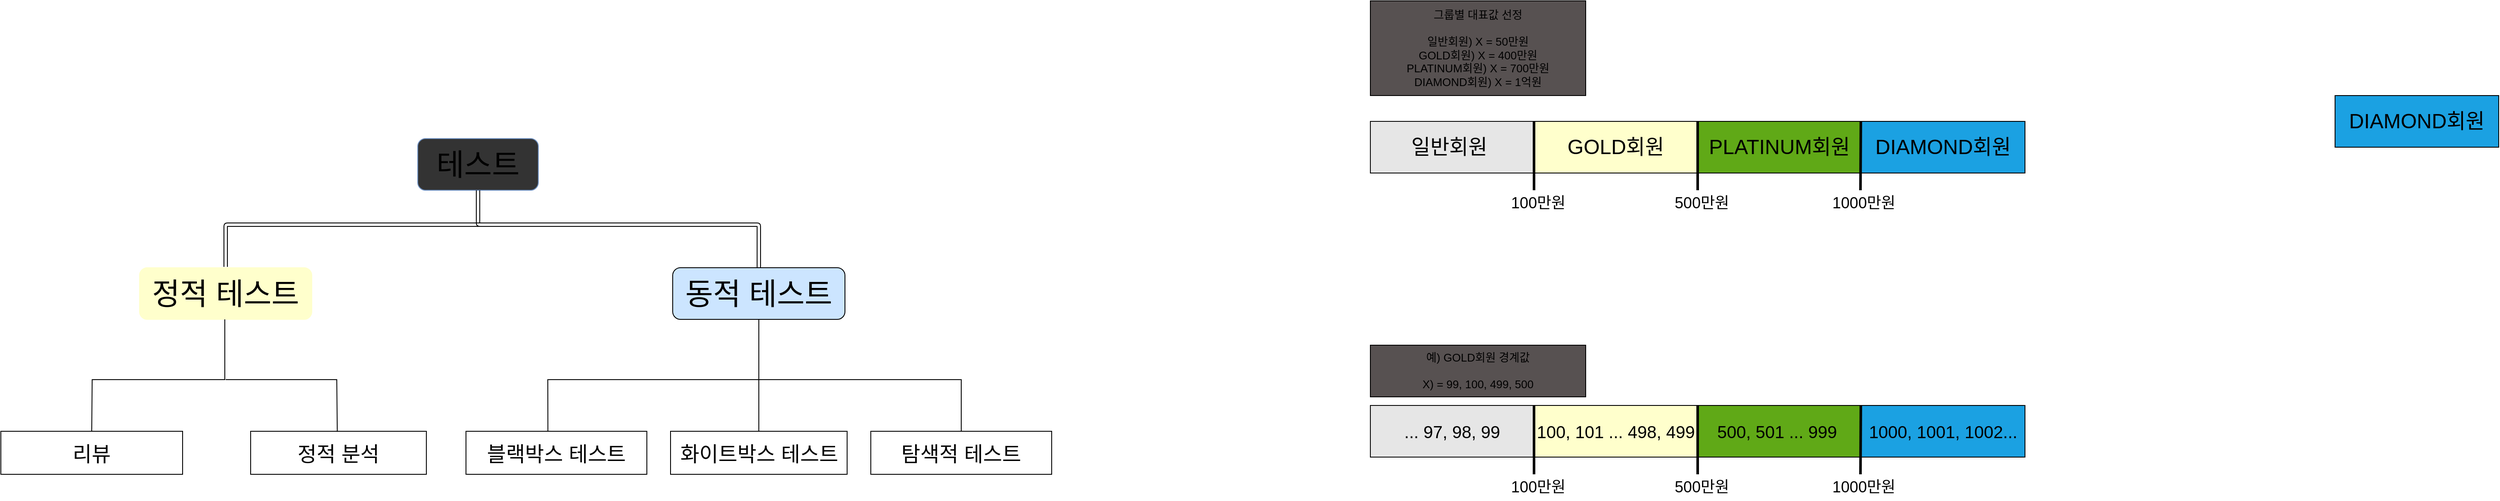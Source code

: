 <mxfile>
    <diagram id="Dw0ZGY0rXRj3lTV4KqRN" name="페이지-1">
        <mxGraphModel dx="2069" dy="496" grid="1" gridSize="10" guides="1" tooltips="1" connect="1" arrows="1" fold="1" page="1" pageScale="1" pageWidth="827" pageHeight="1169" math="0" shadow="0">
            <root>
                <mxCell id="0"/>
                <mxCell id="1" parent="0"/>
                <mxCell id="2" value="&lt;font style=&quot;font-size: 35px;&quot;&gt;테스트&lt;/font&gt;" style="rounded=1;whiteSpace=wrap;html=1;fillColor=#333333;strokeColor=#6c8ebf;" parent="1" vertex="1">
                    <mxGeometry x="344" y="260" width="140" height="60" as="geometry"/>
                </mxCell>
                <mxCell id="3" value="&lt;span style=&quot;font-size: 35px;&quot;&gt;정적 테스트&lt;/span&gt;" style="rounded=1;whiteSpace=wrap;html=1;fillColor=#FFFFCC;strokeColor=#FFFFCC;" parent="1" vertex="1">
                    <mxGeometry x="21" y="410" width="200" height="60" as="geometry"/>
                </mxCell>
                <mxCell id="4" value="&lt;font style=&quot;font-size: 35px;&quot;&gt;동적 테스트&lt;/font&gt;" style="rounded=1;whiteSpace=wrap;html=1;fillColor=#CCE5FF;" parent="1" vertex="1">
                    <mxGeometry x="640" y="410" width="200" height="60" as="geometry"/>
                </mxCell>
                <mxCell id="12" value="" style="shape=link;html=1;fontSize=35;exitX=0.5;exitY=1;exitDx=0;exitDy=0;entryX=0.5;entryY=0;entryDx=0;entryDy=0;" parent="1" source="2" target="4" edge="1">
                    <mxGeometry width="100" relative="1" as="geometry">
                        <mxPoint x="430" y="370" as="sourcePoint"/>
                        <mxPoint x="680" y="360" as="targetPoint"/>
                        <Array as="points">
                            <mxPoint x="414" y="360"/>
                            <mxPoint x="740" y="360"/>
                        </Array>
                    </mxGeometry>
                </mxCell>
                <mxCell id="13" value="" style="shape=link;html=1;fontSize=35;exitX=0.5;exitY=-0.016;exitDx=0;exitDy=0;exitPerimeter=0;" parent="1" source="3" edge="1">
                    <mxGeometry width="100" relative="1" as="geometry">
                        <mxPoint x="90" y="360" as="sourcePoint"/>
                        <mxPoint x="420" y="360" as="targetPoint"/>
                        <Array as="points">
                            <mxPoint x="121" y="360"/>
                        </Array>
                    </mxGeometry>
                </mxCell>
                <mxCell id="18" value="&lt;p style=&quot;line-height: 68%;&quot;&gt;&lt;font style=&quot;font-size: 24px;&quot;&gt;정적 분석&lt;/font&gt;&lt;/p&gt;" style="rounded=0;whiteSpace=wrap;html=1;fontSize=36;" parent="1" vertex="1">
                    <mxGeometry x="150" y="600" width="204" height="50" as="geometry"/>
                </mxCell>
                <mxCell id="19" value="&lt;p style=&quot;line-height: 68%;&quot;&gt;&lt;span style=&quot;font-size: 24px;&quot;&gt;리뷰&lt;/span&gt;&lt;/p&gt;" style="rounded=0;whiteSpace=wrap;html=1;fontSize=36;" parent="1" vertex="1">
                    <mxGeometry x="-140" y="600" width="211" height="50" as="geometry"/>
                </mxCell>
                <mxCell id="20" value="" style="endArrow=none;html=1;fontSize=24;exitX=0.5;exitY=0;exitDx=0;exitDy=0;rounded=0;" parent="1" source="19" edge="1">
                    <mxGeometry width="50" height="50" relative="1" as="geometry">
                        <mxPoint x="-9" y="510" as="sourcePoint"/>
                        <mxPoint x="120" y="470" as="targetPoint"/>
                        <Array as="points">
                            <mxPoint x="-34" y="540"/>
                            <mxPoint x="120" y="540"/>
                        </Array>
                    </mxGeometry>
                </mxCell>
                <mxCell id="21" value="" style="endArrow=none;html=1;rounded=0;fontSize=24;entryX=0.493;entryY=0.012;entryDx=0;entryDy=0;entryPerimeter=0;" parent="1" target="18" edge="1">
                    <mxGeometry width="50" height="50" relative="1" as="geometry">
                        <mxPoint x="121" y="540" as="sourcePoint"/>
                        <mxPoint x="351" y="530" as="targetPoint"/>
                        <Array as="points">
                            <mxPoint x="250" y="540"/>
                        </Array>
                    </mxGeometry>
                </mxCell>
                <mxCell id="28" value="&lt;p style=&quot;line-height: 68%;&quot;&gt;&lt;span style=&quot;font-size: 24px;&quot;&gt;블랙박스 테스트&lt;/span&gt;&lt;/p&gt;" style="rounded=0;whiteSpace=wrap;html=1;fontSize=36;" parent="1" vertex="1">
                    <mxGeometry x="400" y="600" width="210" height="50" as="geometry"/>
                </mxCell>
                <mxCell id="29" value="&lt;p style=&quot;line-height: 68%;&quot;&gt;&lt;span style=&quot;font-size: 24px;&quot;&gt;화이트박스 테스트&lt;/span&gt;&lt;/p&gt;" style="rounded=0;whiteSpace=wrap;html=1;fontSize=36;" parent="1" vertex="1">
                    <mxGeometry x="637.5" y="600" width="205" height="50" as="geometry"/>
                </mxCell>
                <mxCell id="30" value="&lt;p style=&quot;line-height: 68%;&quot;&gt;&lt;font style=&quot;font-size: 24px;&quot;&gt;탐색적 테스트&lt;/font&gt;&lt;/p&gt;" style="rounded=0;whiteSpace=wrap;html=1;fontSize=36;" parent="1" vertex="1">
                    <mxGeometry x="870" y="600" width="210" height="50" as="geometry"/>
                </mxCell>
                <mxCell id="33" value="" style="endArrow=none;html=1;rounded=0;fontSize=18;entryX=0.5;entryY=1;entryDx=0;entryDy=0;exitX=0.453;exitY=-0.011;exitDx=0;exitDy=0;exitPerimeter=0;" parent="1" source="28" target="4" edge="1">
                    <mxGeometry width="50" height="50" relative="1" as="geometry">
                        <mxPoint x="440" y="540" as="sourcePoint"/>
                        <mxPoint x="690" y="490" as="targetPoint"/>
                        <Array as="points">
                            <mxPoint x="495" y="540"/>
                            <mxPoint x="740" y="540"/>
                        </Array>
                    </mxGeometry>
                </mxCell>
                <mxCell id="34" value="" style="endArrow=none;html=1;rounded=0;fontSize=18;exitX=0.5;exitY=0;exitDx=0;exitDy=0;" parent="1" source="29" edge="1">
                    <mxGeometry width="50" height="50" relative="1" as="geometry">
                        <mxPoint x="750" y="610" as="sourcePoint"/>
                        <mxPoint x="740" y="540" as="targetPoint"/>
                    </mxGeometry>
                </mxCell>
                <mxCell id="35" value="" style="endArrow=none;html=1;rounded=0;fontSize=18;entryX=0.5;entryY=0;entryDx=0;entryDy=0;" parent="1" target="30" edge="1">
                    <mxGeometry width="50" height="50" relative="1" as="geometry">
                        <mxPoint x="740" y="540" as="sourcePoint"/>
                        <mxPoint x="1110" y="540" as="targetPoint"/>
                        <Array as="points">
                            <mxPoint x="975" y="540"/>
                        </Array>
                    </mxGeometry>
                </mxCell>
                <mxCell id="36" value="&lt;font style=&quot;font-size: 24px;&quot;&gt;일반회원&amp;nbsp;&lt;/font&gt;" style="rounded=0;whiteSpace=wrap;html=1;fillColor=#E6E6E6;fontColor=#000000;strokeColor=#080808;" vertex="1" parent="1">
                    <mxGeometry x="1450" y="240" width="190" height="60" as="geometry"/>
                </mxCell>
                <mxCell id="37" value="&lt;font style=&quot;font-size: 24px;&quot;&gt;GOLD회원&lt;/font&gt;" style="rounded=0;whiteSpace=wrap;html=1;fillColor=#FFFFCC;fontColor=#000000;strokeColor=#000000;" vertex="1" parent="1">
                    <mxGeometry x="1640" y="240" width="190" height="60" as="geometry"/>
                </mxCell>
                <mxCell id="38" value="&lt;font style=&quot;font-size: 24px;&quot;&gt;PLATINUM회원&lt;/font&gt;" style="rounded=0;whiteSpace=wrap;html=1;fillColor=#60a917;fontColor=#000000;strokeColor=#000000;" vertex="1" parent="1">
                    <mxGeometry x="1830" y="240" width="190" height="60" as="geometry"/>
                </mxCell>
                <mxCell id="39" value="&lt;font style=&quot;font-size: 24px;&quot;&gt;DIAMOND회원&lt;/font&gt;" style="rounded=0;whiteSpace=wrap;html=1;fillColor=#1ba1e2;fontColor=#000000;strokeColor=#000000;" vertex="1" parent="1">
                    <mxGeometry x="2020" y="240" width="190" height="60" as="geometry"/>
                </mxCell>
                <mxCell id="40" value="" style="endArrow=none;html=1;fontSize=24;fontColor=#000000;entryX=0;entryY=0;entryDx=0;entryDy=0;strokeWidth=3;strokeColor=#000000;" edge="1" parent="1" target="37">
                    <mxGeometry width="50" height="50" relative="1" as="geometry">
                        <mxPoint x="1640" y="320" as="sourcePoint"/>
                        <mxPoint x="1810" y="350" as="targetPoint"/>
                    </mxGeometry>
                </mxCell>
                <mxCell id="42" value="" style="endArrow=none;html=1;fontSize=24;fontColor=#000000;entryX=0;entryY=0;entryDx=0;entryDy=0;strokeWidth=3;strokeColor=#000000;" edge="1" parent="1">
                    <mxGeometry width="50" height="50" relative="1" as="geometry">
                        <mxPoint x="1830" y="320" as="sourcePoint"/>
                        <mxPoint x="1830" y="240" as="targetPoint"/>
                    </mxGeometry>
                </mxCell>
                <mxCell id="43" value="" style="endArrow=none;html=1;fontSize=24;fontColor=#000000;entryX=0;entryY=0;entryDx=0;entryDy=0;strokeWidth=3;strokeColor=#000000;" edge="1" parent="1">
                    <mxGeometry width="50" height="50" relative="1" as="geometry">
                        <mxPoint x="2019" y="320" as="sourcePoint"/>
                        <mxPoint x="2019.43" y="240" as="targetPoint"/>
                    </mxGeometry>
                </mxCell>
                <mxCell id="49" value="&lt;font style=&quot;font-size: 18px;&quot;&gt;100만원&lt;/font&gt;" style="text;html=1;strokeColor=none;fillColor=none;align=center;verticalAlign=middle;whiteSpace=wrap;rounded=0;fontSize=9;fontColor=#000000;" vertex="1" parent="1">
                    <mxGeometry x="1600" y="320" width="90" height="30" as="geometry"/>
                </mxCell>
                <mxCell id="52" value="그룹별 대표값 선정&lt;br&gt;&lt;br&gt;일반회원) X = 50만원&lt;br&gt;GOLD회원) X = 400만원&lt;br&gt;PLATINUM회원) X = 700만원&lt;br&gt;DIAMOND회원) X = 1억원" style="rounded=0;whiteSpace=wrap;html=1;strokeColor=#000000;fontSize=13;fontColor=#000000;fillColor=#575151;" vertex="1" parent="1">
                    <mxGeometry x="1450" y="100" width="250" height="110" as="geometry"/>
                </mxCell>
                <mxCell id="54" value="&lt;font style=&quot;font-size: 18px;&quot;&gt;500만원&lt;/font&gt;" style="text;html=1;strokeColor=none;fillColor=none;align=center;verticalAlign=middle;whiteSpace=wrap;rounded=0;fontSize=9;fontColor=#000000;" vertex="1" parent="1">
                    <mxGeometry x="1790" y="320" width="90" height="30" as="geometry"/>
                </mxCell>
                <mxCell id="55" value="&lt;font style=&quot;font-size: 18px;&quot;&gt;1000만원&lt;/font&gt;" style="text;html=1;strokeColor=none;fillColor=none;align=center;verticalAlign=middle;whiteSpace=wrap;rounded=0;fontSize=9;fontColor=#000000;" vertex="1" parent="1">
                    <mxGeometry x="1978" y="320" width="90" height="30" as="geometry"/>
                </mxCell>
                <mxCell id="56" value="&lt;font style=&quot;font-size: 24px;&quot;&gt;DIAMOND회원&lt;/font&gt;" style="rounded=0;whiteSpace=wrap;html=1;fillColor=#1ba1e2;fontColor=#000000;strokeColor=#000000;" vertex="1" parent="1">
                    <mxGeometry x="2570" y="210" width="190" height="60" as="geometry"/>
                </mxCell>
                <mxCell id="57" value="&lt;font style=&quot;font-size: 20px;&quot;&gt;... 97, 98, 99&lt;/font&gt;" style="rounded=0;whiteSpace=wrap;html=1;fillColor=#E6E6E6;fontColor=#000000;strokeColor=#080808;" vertex="1" parent="1">
                    <mxGeometry x="1450" y="570" width="190" height="60" as="geometry"/>
                </mxCell>
                <mxCell id="58" value="&lt;font style=&quot;font-size: 20px;&quot;&gt;100, 101 ... 498, 499&lt;/font&gt;" style="rounded=0;whiteSpace=wrap;html=1;fillColor=#FFFFCC;fontColor=#000000;strokeColor=#000000;" vertex="1" parent="1">
                    <mxGeometry x="1640" y="570" width="190" height="60" as="geometry"/>
                </mxCell>
                <mxCell id="59" value="&lt;font style=&quot;font-size: 20px;&quot;&gt;500, 501 ... 999&amp;nbsp;&lt;/font&gt;" style="rounded=0;whiteSpace=wrap;html=1;fillColor=#60a917;fontColor=#000000;strokeColor=#000000;" vertex="1" parent="1">
                    <mxGeometry x="1830" y="570" width="190" height="60" as="geometry"/>
                </mxCell>
                <mxCell id="60" value="&lt;font style=&quot;font-size: 20px;&quot;&gt;1000, 1001, 1002...&lt;/font&gt;" style="rounded=0;whiteSpace=wrap;html=1;fillColor=#1ba1e2;fontColor=#000000;strokeColor=#000000;" vertex="1" parent="1">
                    <mxGeometry x="2020" y="570" width="190" height="60" as="geometry"/>
                </mxCell>
                <mxCell id="61" value="" style="endArrow=none;html=1;fontSize=24;fontColor=#000000;entryX=0;entryY=0;entryDx=0;entryDy=0;strokeWidth=3;strokeColor=#000000;" edge="1" parent="1" target="58">
                    <mxGeometry width="50" height="50" relative="1" as="geometry">
                        <mxPoint x="1640" y="650.0" as="sourcePoint"/>
                        <mxPoint x="1810" y="680" as="targetPoint"/>
                    </mxGeometry>
                </mxCell>
                <mxCell id="62" value="" style="endArrow=none;html=1;fontSize=24;fontColor=#000000;entryX=0;entryY=0;entryDx=0;entryDy=0;strokeWidth=3;strokeColor=#000000;" edge="1" parent="1">
                    <mxGeometry width="50" height="50" relative="1" as="geometry">
                        <mxPoint x="1830" y="650.0" as="sourcePoint"/>
                        <mxPoint x="1830" y="570" as="targetPoint"/>
                    </mxGeometry>
                </mxCell>
                <mxCell id="63" value="" style="endArrow=none;html=1;fontSize=24;fontColor=#000000;entryX=0;entryY=0;entryDx=0;entryDy=0;strokeWidth=3;strokeColor=#000000;" edge="1" parent="1">
                    <mxGeometry width="50" height="50" relative="1" as="geometry">
                        <mxPoint x="2019" y="650.0" as="sourcePoint"/>
                        <mxPoint x="2019.43" y="570" as="targetPoint"/>
                    </mxGeometry>
                </mxCell>
                <mxCell id="64" value="&lt;font style=&quot;font-size: 18px;&quot;&gt;100만원&lt;/font&gt;" style="text;html=1;strokeColor=none;fillColor=none;align=center;verticalAlign=middle;whiteSpace=wrap;rounded=0;fontSize=9;fontColor=#000000;" vertex="1" parent="1">
                    <mxGeometry x="1600" y="650" width="90" height="30" as="geometry"/>
                </mxCell>
                <mxCell id="65" value="&lt;font style=&quot;font-size: 18px;&quot;&gt;500만원&lt;/font&gt;" style="text;html=1;strokeColor=none;fillColor=none;align=center;verticalAlign=middle;whiteSpace=wrap;rounded=0;fontSize=9;fontColor=#000000;" vertex="1" parent="1">
                    <mxGeometry x="1790" y="650" width="90" height="30" as="geometry"/>
                </mxCell>
                <mxCell id="66" value="&lt;font style=&quot;font-size: 18px;&quot;&gt;1000만원&lt;/font&gt;" style="text;html=1;strokeColor=none;fillColor=none;align=center;verticalAlign=middle;whiteSpace=wrap;rounded=0;fontSize=9;fontColor=#000000;" vertex="1" parent="1">
                    <mxGeometry x="1978" y="650" width="90" height="30" as="geometry"/>
                </mxCell>
                <mxCell id="67" value="예) GOLD회원 경계값&lt;br&gt;&lt;br&gt;X) = 99, 100, 499, 500" style="rounded=0;whiteSpace=wrap;html=1;strokeColor=#000000;fontSize=13;fontColor=#000000;fillColor=#575151;" vertex="1" parent="1">
                    <mxGeometry x="1450" y="500" width="250" height="60" as="geometry"/>
                </mxCell>
            </root>
        </mxGraphModel>
    </diagram>
</mxfile>
